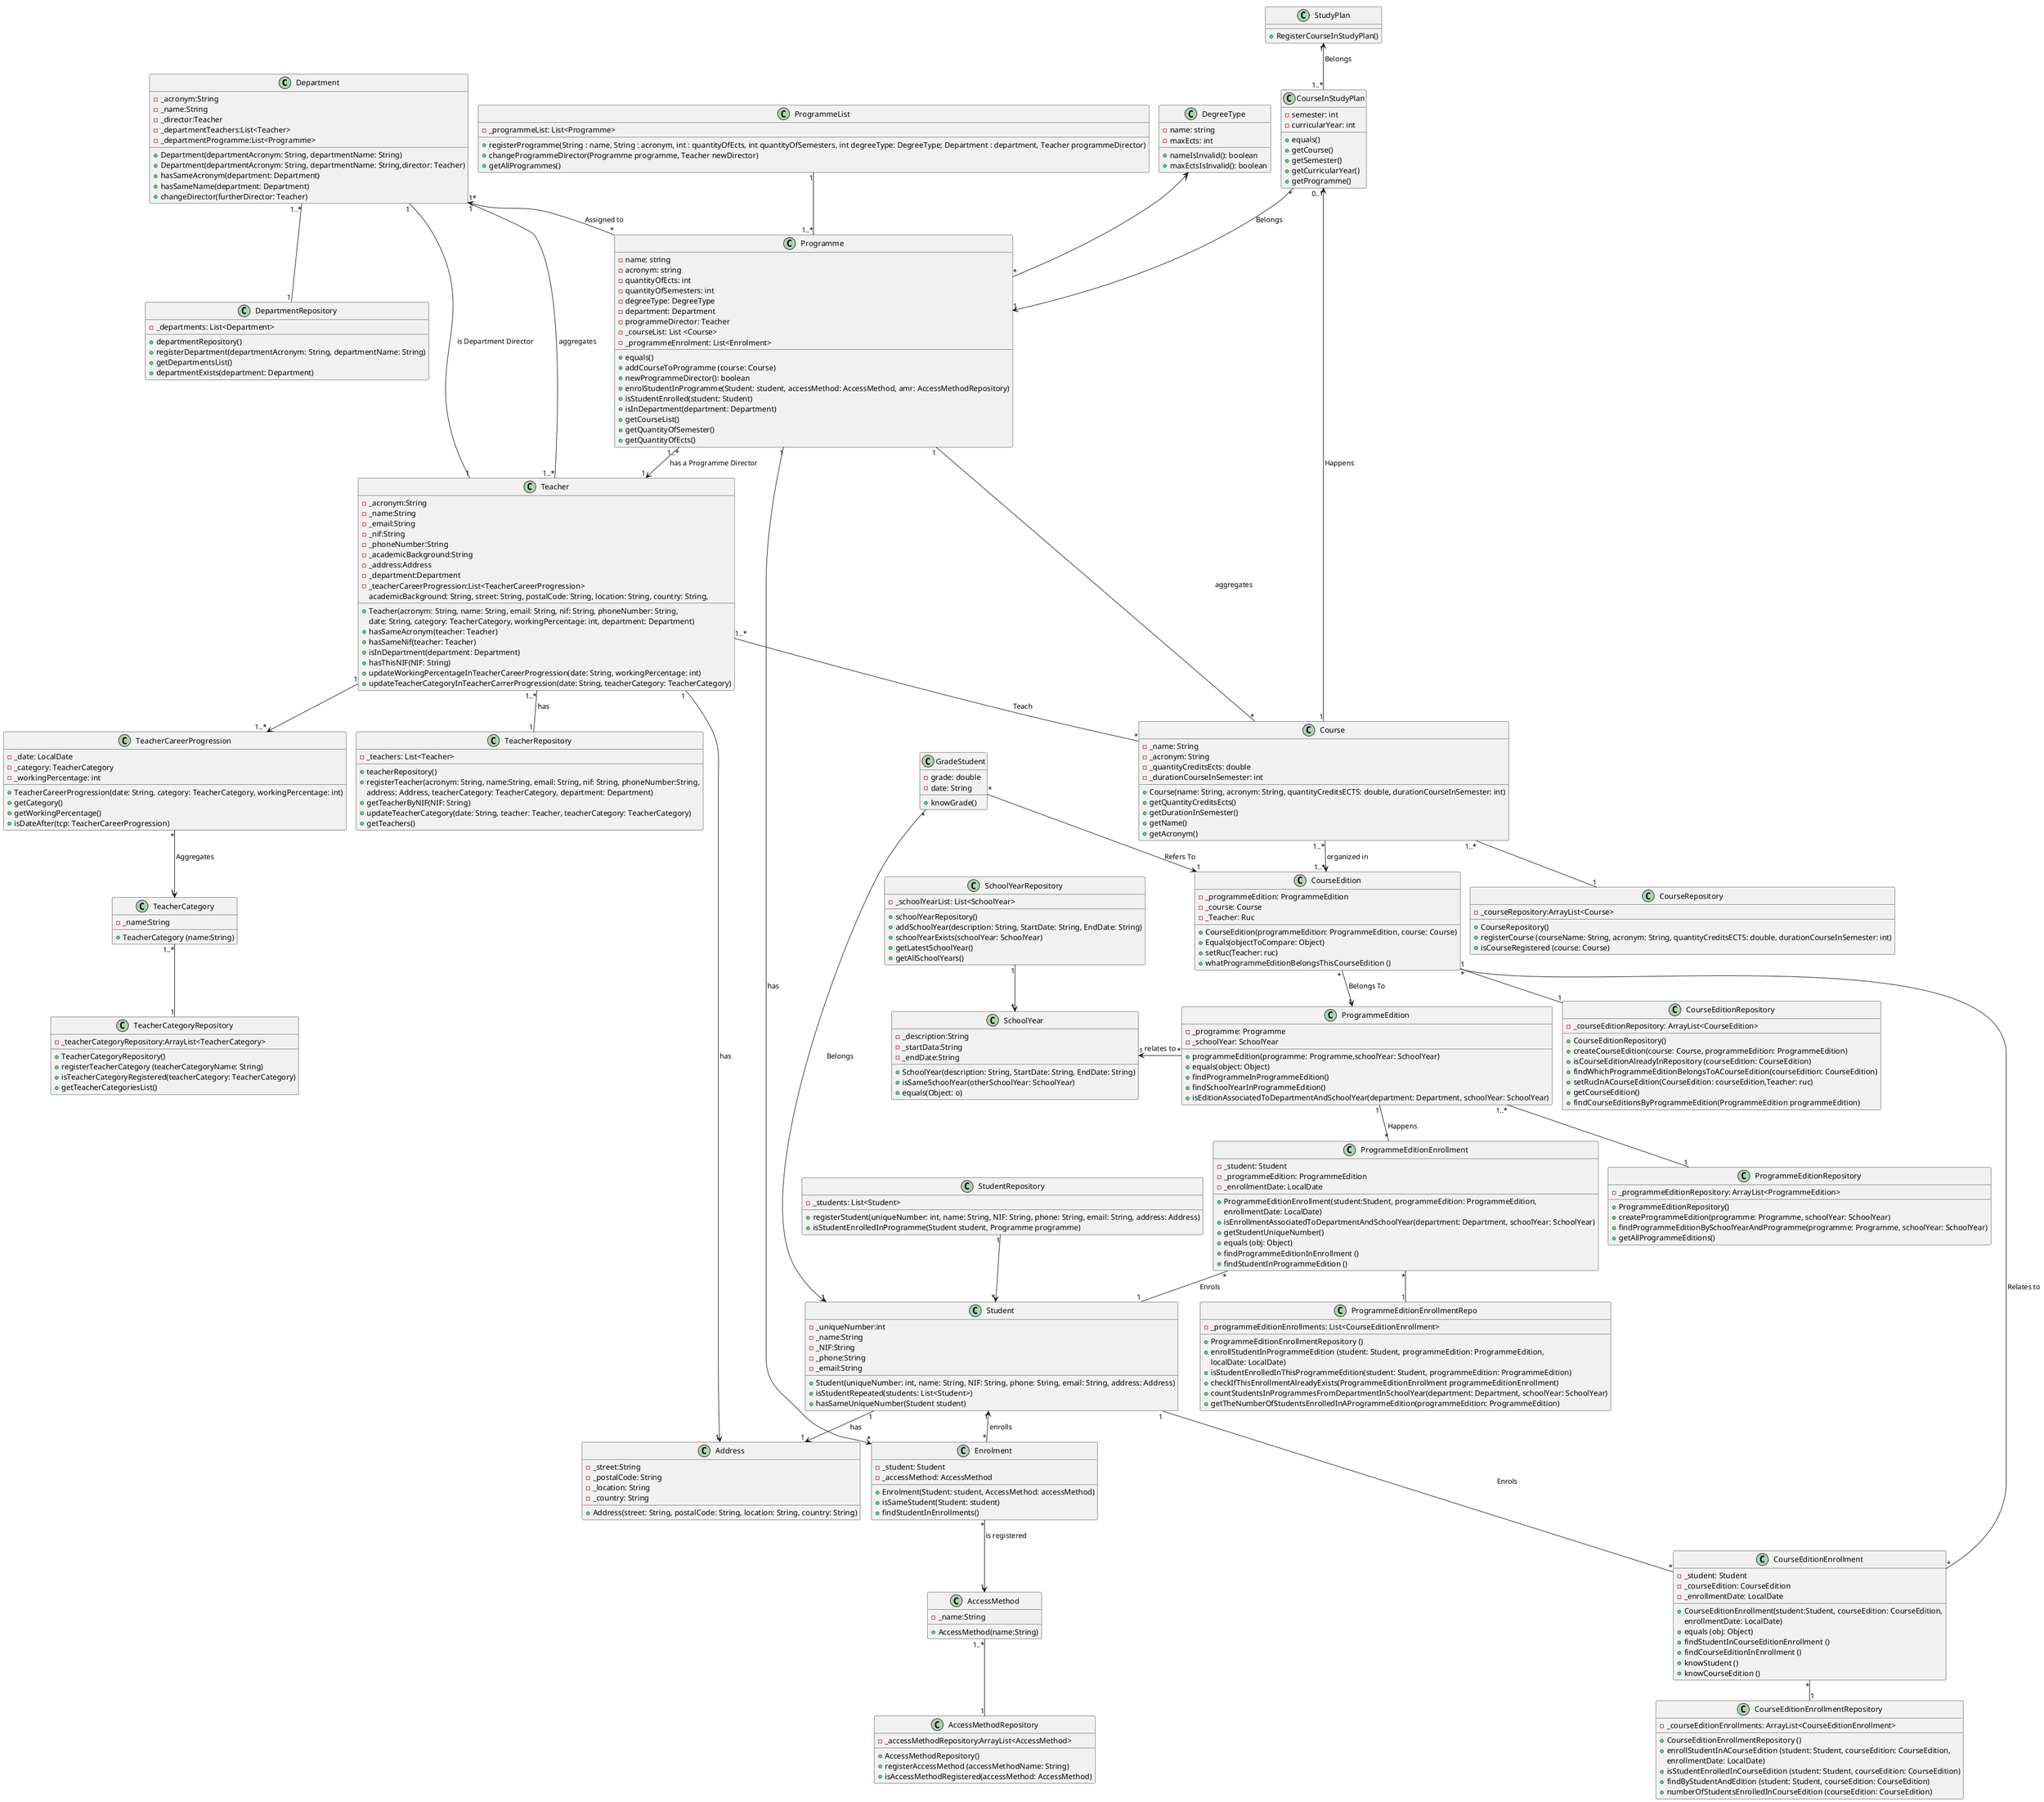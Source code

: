 @startuml
!pragma layout smetana
'left to right direction

class Department {
    -_acronym:String
    -_name:String
    -_director:Teacher
    -_departmentTeachers:List<Teacher>
    -_departmentProgramme:List<Programme>
    +Department(departmentAcronym: String, departmentName: String)
    +Department(departmentAcronym: String, departmentName: String,director: Teacher)
    +hasSameAcronym(department: Department)
    +hasSameName(department: Department)
    +changeDirector(furtherDirector: Teacher)

}

class DepartmentRepository {
    -_departments: List<Department>
    +departmentRepository()
    +registerDepartment(departmentAcronym: String, departmentName: String)
    +getDepartmentsList()
    +departmentExists(department: Department)
}

class TeacherCategory {
    -_name:String
    + TeacherCategory (name:String)
}

class CourseEditionEnrollment {
    -_student: Student
    -_courseEdition: CourseEdition
    -_enrollmentDate: LocalDate
    +CourseEditionEnrollment(student:Student, courseEdition: CourseEdition,
     enrollmentDate: LocalDate)
    +equals (obj: Object)
    +findStudentInCourseEditionEnrollment ()
    +findCourseEditionInEnrollment ()
    +knowStudent ()
    +knowCourseEdition ()
}

class CourseEditionEnrollmentRepository {
    -_courseEditionEnrollments: ArrayList<CourseEditionEnrollment>
    +CourseEditionEnrollmentRepository ()
    +enrollStudentInACourseEdition (student: Student, courseEdition: CourseEdition,
    enrollmentDate: LocalDate)
    +isStudentEnrolledInCourseEdition (student: Student, courseEdition: CourseEdition)
    +findByStudentAndEdition (student: Student, courseEdition: CourseEdition)
    +numberOfStudentsEnrolledInCourseEdition (courseEdition: CourseEdition)
}

class ProgrammeEditionEnrollment {
    -_student: Student
    -_programmeEdition: ProgrammeEdition
    -_enrollmentDate: LocalDate
    +ProgrammeEditionEnrollment(student:Student, programmeEdition: ProgrammeEdition,
     enrollmentDate: LocalDate)
    +isEnrollmentAssociatedToDepartmentAndSchoolYear(department: Department, schoolYear: SchoolYear)
    +getStudentUniqueNumber()
    +equals (obj: Object)
    +findProgrammeEditionInEnrollment ()
    +findStudentInProgrammeEdition ()
}

class ProgrammeEditionEnrollmentRepo {
    -_programmeEditionEnrollments: List<CourseEditionEnrollment>
    +ProgrammeEditionEnrollmentRepository ()
    +enrollStudentInProgrammeEdition (student: Student, programmeEdition: ProgrammeEdition,
    localDate: LocalDate)
    +isStudentEnrolledInThisProgrammeEdition(student: Student, programmeEdition: ProgrammeEdition)
    +checkIfThisEnrollmentAlreadyExists(ProgrammeEditionEnrollment programmeEditionEnrollment)
    +countStudentsInProgrammesFromDepartmentInSchoolYear(department: Department, schoolYear: SchoolYear)
    +getTheNumberOfStudentsEnrolledInAProgrammeEdition(programmeEdition: ProgrammeEdition)
}


class TeacherCategoryRepository {
    -_teacherCategoryRepository:ArrayList<TeacherCategory>
    +TeacherCategoryRepository()
    +registerTeacherCategory (teacherCategoryName: String)
    +isTeacherCategoryRegistered(teacherCategory: TeacherCategory)
    +getTeacherCategoriesList()
}

class Programme {
     - name: string
     - acronym: string
     - quantityOfEcts: int
     - quantityOfSemesters: int
     - degreeType: DegreeType
     - department: Department
     - programmeDirector: Teacher
     -_courseList: List <Course>
     -_programmeEnrolment: List<Enrolment>

     + equals()
     + addCourseToProgramme (course: Course)
     + newProgrammeDirector(): boolean
     +enrolStudentInProgramme(Student: student, accessMethod: AccessMethod, amr: AccessMethodRepository)
     +isStudentEnrolled(student: Student)
     +isInDepartment(department: Department)
     +getCourseList()
     +getQuantityOfSemester()
     +getQuantityOfEcts()
 }

 class ProgrammeList {
     -_programmeList: List<Programme>
     +registerProgramme(String : name, String : acronym, int : quantityOfEcts, int quantityOfSemesters, int degreeType: DegreeType; Department : department, Teacher programmeDirector)
     +changeProgrammeDirector(Programme programme, Teacher newDirector)
     +getAllProgrammes()
 }

class ProgrammeEdition {
    -_programme: Programme
    -_schoolYear: SchoolYear
    +programmeEdition(programme: Programme,schoolYear: SchoolYear)
    +equals(object: Object)
    +findProgrammeInProgrammeEdition()
    +findSchoolYearInProgrammeEdition()
    +isEditionAssociatedToDepartmentAndSchoolYear(department: Department, schoolYear: SchoolYear)
}

class DegreeType {
    - name: string
    - maxEcts: int
    + nameIsInvalid(): boolean
    + maxEctsIsInvalid(): boolean
}

class Teacher {
     -_acronym:String
     -_name:String
     -_email:String
     -_nif:String
     -_phoneNumber:String
     -_academicBackground:String
     -_address:Address
     -_department:Department
     -_teacherCareerProgression:List<TeacherCareerProgression>
     +Teacher(acronym: String, name: String, email: String, nif: String, phoneNumber: String,
     academicBackground: String, street: String, postalCode: String, location: String, country: String,
     date: String, category: TeacherCategory, workingPercentage: int, department: Department)
     +hasSameAcronym(teacher: Teacher)
     +hasSameNif(teacher: Teacher)
     +isInDepartment(department: Department)
     +hasThisNIF(NIF: String)
     +updateWorkingPercentageInTeacherCareerProgression(date: String, workingPercentage: int)
     +updateTeacherCategoryInTeacherCarrerProgression(date: String, teacherCategory: TeacherCategory)
}

class TeacherCareerProgression {
    -_date: LocalDate
    -_category: TeacherCategory
    -_workingPercentage: int
    +TeacherCareerProgression(date: String, category: TeacherCategory, workingPercentage: int)
    +getCategory()
    +getWorkingPercentage()
    +isDateAfter(tcp: TeacherCareerProgression)
}

class TeacherRepository {
    -_teachers: List<Teacher>
    +teacherRepository()
    +registerTeacher(acronym: String, name:String, email: String, nif: String, phoneNumber:String,
                          address: Address, teacherCategory: TeacherCategory, department: Department)
    +getTeacherByNIF(NIF: String)
    +updateTeacherCategory(date: String, teacher: Teacher, teacherCategory: TeacherCategory)
    +getTeachers()
}


class SchoolYear {
    -_description:String
    -_startData:String
    -_endDate:String
    +SchoolYear(description: String, StartDate: String, EndDate: String)
    +isSameSchoolYear(otherSchoolYear: SchoolYear)
    +equals(Object: o)
}

class SchoolYearRepository {
    -_schoolYearList: List<SchoolYear>
    +schoolYearRepository()
    +addSchoolYear(description: String, StartDate: String, EndDate: String)
    +schoolYearExists(schoolYear: SchoolYear)
    +getLatestSchoolYear()
    +getAllSchoolYears()
}

class Enrolment {
    -_student: Student
    -_accessMethod: AccessMethod
    +Enrolment(Student: student, AccessMethod: accessMethod)
    +isSameStudent(Student: student)
    +findStudentInEnrollments()
}

class Student {
    -_uniqueNumber:int
    -_name:String
    -_NIF:String
    -_phone:String
    -_email:String
    +Student(uniqueNumber: int, name: String, NIF: String, phone: String, email: String, address: Address)
    +isStudentRepeated(students: List<Student>)
    +hasSameUniqueNumber(Student student)
}

class StudentRepository {
    -_students: List<Student>
    +registerStudent(uniqueNumber: int, name: String, NIF: String, phone: String, email: String, address: Address)
    +isStudentEnrolledInProgramme(Student student, Programme programme)
}

class AccessMethod {
    -_name:String
    +AccessMethod(name:String)
}

class AccessMethodRepository {
    -_accessMethodRepository:ArrayList<AccessMethod>
    +AccessMethodRepository()
    +registerAccessMethod (accessMethodName: String)
    +isAccessMethodRegistered(accessMethod: AccessMethod)
}

class Address {
     -_street:String
     -_postalCode: String
     -_location: String
     -_country: String
     +Address(street: String, postalCode: String, location: String, country: String)
}

class Course {
    -_name: String
    -_acronym: String
    -_quantityCreditsEcts: double
    -_durationCourseInSemester: int

    +Course(name: String, acronym: String, quantityCreditsECTS: double, durationCourseInSemester: int)
    +getQuantityCreditsEcts()
    +getDurationInSemester()
    +getName()
    +getAcronym()
}

class CourseRepository {
    -_courseRepository:ArrayList<Course>
    +CourseRepository()
    +registerCourse (courseName: String, acronym: String, quantityCreditsECTS: double, durationCourseInSemester: int)
    +isCourseRegistered (course: Course)
}

class CourseEdition {
    -_programmeEdition: ProgrammeEdition
    -_course: Course
    -_Teacher: Ruc
    +CourseEdition(programmeEdition: ProgrammeEdition, course: Course)
    +Equals(objectToCompare: Object)
    +setRuc(Teacher: ruc)
    +whatProgrammeEditionBelongsThisCourseEdition ()
}

class CourseEditionRepository {
    -_courseEditionRepository: ArrayList<CourseEdition>
    +CourseEditionRepository()
    +createCourseEdition(course: Course, programmeEdition: ProgrammeEdition)
    +isCourseEditionAlreadyInRepository (courseEdition: CourseEdition)
    +findWhichProgrammeEditionBelongsToACourseEdition(courseEdition: CourseEdition)
    +setRucInACourseEdition(CourseEdition: courseEdition,Teacher: ruc)
    +getCourseEdition()
    +findCourseEditionsByProgrammeEdition(ProgrammeEdition programmeEdition)
}

class GradeStudent {
    -grade: double
    -date: String
    +knowGrade()
}

class StudyPlan {

    +RegisterCourseInStudyPlan()

}

class CourseInStudyPlan {
    -semester: int
    -curricularYear: int
    +equals()
    +getCourse()
    +getSemester()
    +getCurricularYear()
    +getProgramme()
}

class ProgrammeEditionRepository {
    -_programmeEditionRepository: ArrayList<ProgrammeEdition>
    +ProgrammeEditionRepository()
    +createProgrammeEdition(programme: Programme, schoolYear: SchoolYear)
    +findProgrammeEditionBySchoolYearAndProgramme(programme: Programme, schoolYear: SchoolYear)
    +getAllProgrammeEditions()
}

Teacher "1" --> "1" Address: has
Student "1" --> "1" Address: has
Programme "1..*" --> "1" Teacher : has a Programme Director
Teacher "1..*" -- "*" Course: Teach
Programme "*" -u-> "1*" Department: Assigned to
Course "*" -- "1" Programme : aggregates
DegreeType "1" <-- "*" Programme
Enrolment "*" --> "1" AccessMethod: is registered
Programme "1"  -u-> "*" Enrolment: has
Student "1" <-- "*" Enrolment: enrolls
StudentRepository "1" --> "*" Student
SchoolYearRepository "1" --> "*" SchoolYear
ProgrammeEdition "*" -l-> "1" SchoolYear: relates to
Teacher "1" -r- "1" Department: is Department Director
Teacher "1..*" -- "1" Department: aggregates
Teacher "1..*" -- "1" TeacherRepository: has
Teacher "1" --> "1..*" TeacherCareerProgression
TeacherCareerProgression "*" --> "1"TeacherCategory: Aggregates
Department "1..*" -- "1" DepartmentRepository
AccessMethod "1..*" -- "1" AccessMethodRepository
TeacherCategory "1..*" -- "1" TeacherCategoryRepository
Course "1..*" -- "1" CourseRepository
Course "1..*" --> "1..*" CourseEdition: organized in
GradeStudent "*" --> "1" Student: Belongs
GradeStudent "*" --> "1" CourseEdition: Refers To
StudyPlan "1" <-- "1..*" CourseInStudyPlan: Belongs
CourseInStudyPlan "*" --> "1" Programme: Belongs
CourseInStudyPlan "0..1" <-- "1" Course: Happens
CourseEdition "*" --> "1" ProgrammeEdition: Belongs To
CourseEdition "*" -- "1" CourseEditionRepository
Student "1" --- "*" CourseEditionEnrollment : > Enrols
CourseEditionEnrollment "*" -- "1" CourseEdition : > Relates to
CourseEditionEnrollment "*" -- "1" CourseEditionEnrollmentRepository
ProgrammeEdition "1" -- "*" ProgrammeEditionEnrollment : < Happens
ProgrammeEditionEnrollment "*" -- "1" Student : < Enrols
ProgrammeEditionEnrollment "*" -- "1" ProgrammeEditionEnrollmentRepo
ProgrammeEdition "1..*" -- "1" ProgrammeEditionRepository
ProgrammeList "1" -- "1..*" Programme
@enduml
